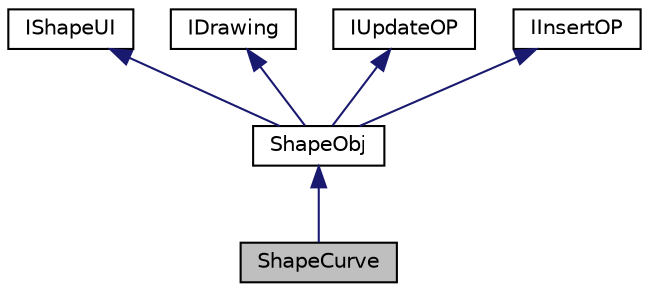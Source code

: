 digraph "ShapeCurve"
{
 // LATEX_PDF_SIZE
  edge [fontname="Helvetica",fontsize="10",labelfontname="Helvetica",labelfontsize="10"];
  node [fontname="Helvetica",fontsize="10",shape=record];
  Node0 [label="ShapeCurve",height=0.2,width=0.4,color="black", fillcolor="grey75", style="filled", fontcolor="black",tooltip=" "];
  Node1 -> Node0 [dir="back",color="midnightblue",fontsize="10",style="solid",fontname="Helvetica"];
  Node1 [label="ShapeObj",height=0.2,width=0.4,color="black", fillcolor="white", style="filled",URL="$classShapeLib_1_1VShape_1_1ShapeObj.html",tooltip="某一類的形狀.包含UI 的界面,繪製方式.更新方式.新增方式"];
  Node2 -> Node1 [dir="back",color="midnightblue",fontsize="10",style="solid",fontname="Helvetica"];
  Node2 [label="IShapeUI",height=0.2,width=0.4,color="black", fillcolor="white", style="filled",URL="$interfaceShapeLib_1_1VShape_1_1IShapeUI.html",tooltip=" "];
  Node3 -> Node1 [dir="back",color="midnightblue",fontsize="10",style="solid",fontname="Helvetica"];
  Node3 [label="IDrawing",height=0.2,width=0.4,color="black", fillcolor="white", style="filled",URL="$interfaceShapeLib_1_1VShape_1_1IDrawing.html",tooltip=" "];
  Node4 -> Node1 [dir="back",color="midnightblue",fontsize="10",style="solid",fontname="Helvetica"];
  Node4 [label="IUpdateOP",height=0.2,width=0.4,color="black", fillcolor="white", style="filled",URL="$interfaceShapeLib_1_1VShape_1_1IUpdateOP.html",tooltip=" "];
  Node5 -> Node1 [dir="back",color="midnightblue",fontsize="10",style="solid",fontname="Helvetica"];
  Node5 [label="IInsertOP",height=0.2,width=0.4,color="black", fillcolor="white", style="filled",URL="$interfaceShapeLib_1_1VShape_1_1IInsertOP.html",tooltip=" "];
}

